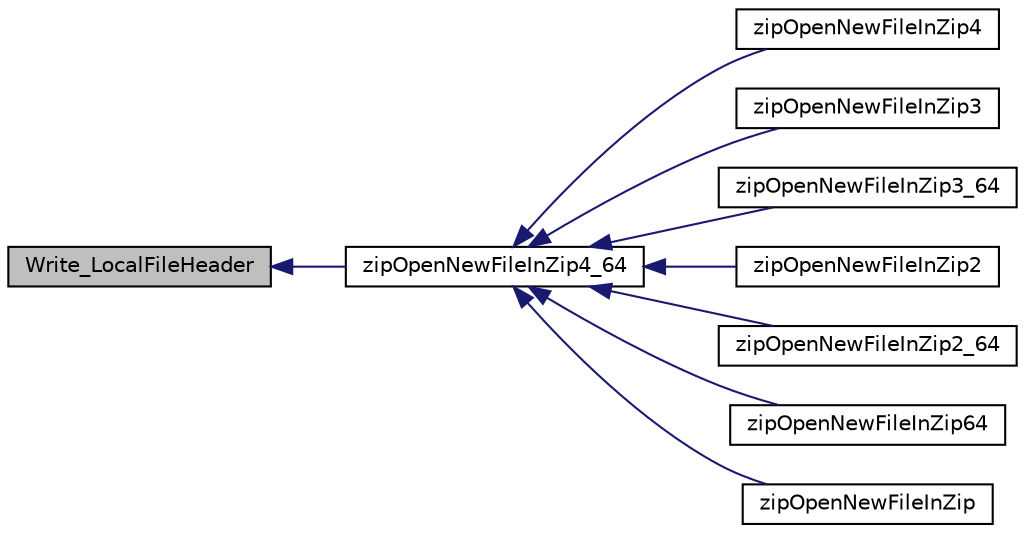 digraph "Write_LocalFileHeader"
{
  edge [fontname="Helvetica",fontsize="10",labelfontname="Helvetica",labelfontsize="10"];
  node [fontname="Helvetica",fontsize="10",shape=record];
  rankdir="LR";
  Node140 [label="Write_LocalFileHeader",height=0.2,width=0.4,color="black", fillcolor="grey75", style="filled", fontcolor="black"];
  Node140 -> Node141 [dir="back",color="midnightblue",fontsize="10",style="solid",fontname="Helvetica"];
  Node141 [label="zipOpenNewFileInZip4_64",height=0.2,width=0.4,color="black", fillcolor="white", style="filled",URL="$d0/d5f/zip_8c.html#a638e4d5a7305f25e1ef6c2f6f14e2861"];
  Node141 -> Node142 [dir="back",color="midnightblue",fontsize="10",style="solid",fontname="Helvetica"];
  Node142 [label="zipOpenNewFileInZip4",height=0.2,width=0.4,color="black", fillcolor="white", style="filled",URL="$d0/d5f/zip_8c.html#a18b74c0699d8c456b405a0fa43a322e8"];
  Node141 -> Node143 [dir="back",color="midnightblue",fontsize="10",style="solid",fontname="Helvetica"];
  Node143 [label="zipOpenNewFileInZip3",height=0.2,width=0.4,color="black", fillcolor="white", style="filled",URL="$d0/d5f/zip_8c.html#a6b17cc2fa173054a156218befe2b31f5"];
  Node141 -> Node144 [dir="back",color="midnightblue",fontsize="10",style="solid",fontname="Helvetica"];
  Node144 [label="zipOpenNewFileInZip3_64",height=0.2,width=0.4,color="black", fillcolor="white", style="filled",URL="$d0/d5f/zip_8c.html#adef753bf5ddc5752d6069a2d4f3ca0e9"];
  Node141 -> Node145 [dir="back",color="midnightblue",fontsize="10",style="solid",fontname="Helvetica"];
  Node145 [label="zipOpenNewFileInZip2",height=0.2,width=0.4,color="black", fillcolor="white", style="filled",URL="$d0/d5f/zip_8c.html#ae3c822f7ddf7c351e7a6c633ed1590d4"];
  Node141 -> Node146 [dir="back",color="midnightblue",fontsize="10",style="solid",fontname="Helvetica"];
  Node146 [label="zipOpenNewFileInZip2_64",height=0.2,width=0.4,color="black", fillcolor="white", style="filled",URL="$d0/d5f/zip_8c.html#ad975ed2489784c4ae4847d75bc3fc7bc"];
  Node141 -> Node147 [dir="back",color="midnightblue",fontsize="10",style="solid",fontname="Helvetica"];
  Node147 [label="zipOpenNewFileInZip64",height=0.2,width=0.4,color="black", fillcolor="white", style="filled",URL="$d0/d5f/zip_8c.html#a180a6d99515153ada3b58349fcee6a4c"];
  Node141 -> Node148 [dir="back",color="midnightblue",fontsize="10",style="solid",fontname="Helvetica"];
  Node148 [label="zipOpenNewFileInZip",height=0.2,width=0.4,color="black", fillcolor="white", style="filled",URL="$d0/d5f/zip_8c.html#a14cf664b19f00f41f6865a7c3173e973"];
}
